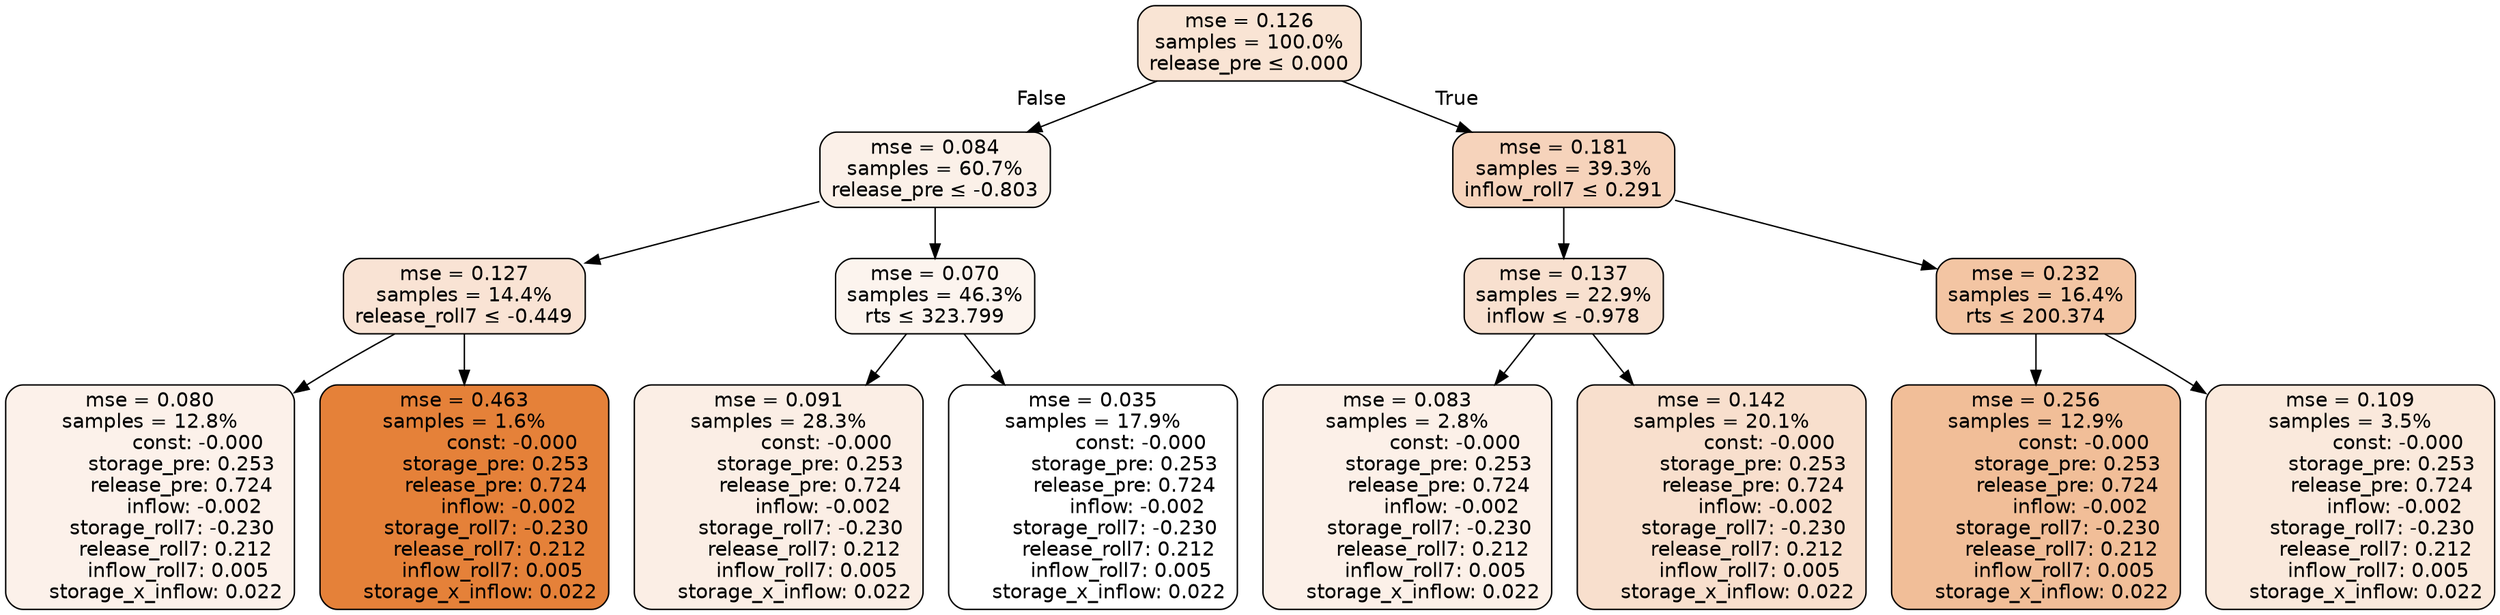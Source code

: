 digraph tree {
node [shape=rectangle, style="filled, rounded", color="black", fontname=helvetica] ;
edge [fontname=helvetica] ;
	"0" [label="mse = 0.126
samples = 100.0%
release_pre &le; 0.000", fillcolor="#f9e4d4"]
	"1" [label="mse = 0.084
samples = 60.7%
release_pre &le; -0.803", fillcolor="#fbf0e8"]
	"2" [label="mse = 0.127
samples = 14.4%
release_roll7 &le; -0.449", fillcolor="#f9e3d4"]
	"3" [label="mse = 0.080
samples = 12.8%
               const: -0.000
          storage_pre: 0.253
          release_pre: 0.724
              inflow: -0.002
       storage_roll7: -0.230
        release_roll7: 0.212
         inflow_roll7: 0.005
     storage_x_inflow: 0.022", fillcolor="#fcf1ea"]
	"4" [label="mse = 0.463
samples = 1.6%
               const: -0.000
          storage_pre: 0.253
          release_pre: 0.724
              inflow: -0.002
       storage_roll7: -0.230
        release_roll7: 0.212
         inflow_roll7: 0.005
     storage_x_inflow: 0.022", fillcolor="#e58139"]
	"5" [label="mse = 0.070
samples = 46.3%
rts &le; 323.799", fillcolor="#fcf4ee"]
	"6" [label="mse = 0.091
samples = 28.3%
               const: -0.000
          storage_pre: 0.253
          release_pre: 0.724
              inflow: -0.002
       storage_roll7: -0.230
        release_roll7: 0.212
         inflow_roll7: 0.005
     storage_x_inflow: 0.022", fillcolor="#fbeee5"]
	"7" [label="mse = 0.035
samples = 17.9%
               const: -0.000
          storage_pre: 0.253
          release_pre: 0.724
              inflow: -0.002
       storage_roll7: -0.230
        release_roll7: 0.212
         inflow_roll7: 0.005
     storage_x_inflow: 0.022", fillcolor="#ffffff"]
	"8" [label="mse = 0.181
samples = 39.3%
inflow_roll7 &le; 0.291", fillcolor="#f6d3bb"]
	"9" [label="mse = 0.137
samples = 22.9%
inflow &le; -0.978", fillcolor="#f8e0cf"]
	"10" [label="mse = 0.083
samples = 2.8%
               const: -0.000
          storage_pre: 0.253
          release_pre: 0.724
              inflow: -0.002
       storage_roll7: -0.230
        release_roll7: 0.212
         inflow_roll7: 0.005
     storage_x_inflow: 0.022", fillcolor="#fcf0e8"]
	"11" [label="mse = 0.142
samples = 20.1%
               const: -0.000
          storage_pre: 0.253
          release_pre: 0.724
              inflow: -0.002
       storage_roll7: -0.230
        release_roll7: 0.212
         inflow_roll7: 0.005
     storage_x_inflow: 0.022", fillcolor="#f8dfcd"]
	"12" [label="mse = 0.232
samples = 16.4%
rts &le; 200.374", fillcolor="#f3c5a3"]
	"13" [label="mse = 0.256
samples = 12.9%
               const: -0.000
          storage_pre: 0.253
          release_pre: 0.724
              inflow: -0.002
       storage_roll7: -0.230
        release_roll7: 0.212
         inflow_roll7: 0.005
     storage_x_inflow: 0.022", fillcolor="#f1be98"]
	"14" [label="mse = 0.109
samples = 3.5%
               const: -0.000
          storage_pre: 0.253
          release_pre: 0.724
              inflow: -0.002
       storage_roll7: -0.230
        release_roll7: 0.212
         inflow_roll7: 0.005
     storage_x_inflow: 0.022", fillcolor="#fae9dc"]

	"0" -> "1" [labeldistance=2.5, labelangle=45, headlabel="False"]
	"1" -> "2"
	"2" -> "3"
	"2" -> "4"
	"1" -> "5"
	"5" -> "6"
	"5" -> "7"
	"0" -> "8" [labeldistance=2.5, labelangle=-45, headlabel="True"]
	"8" -> "9"
	"9" -> "10"
	"9" -> "11"
	"8" -> "12"
	"12" -> "13"
	"12" -> "14"
}